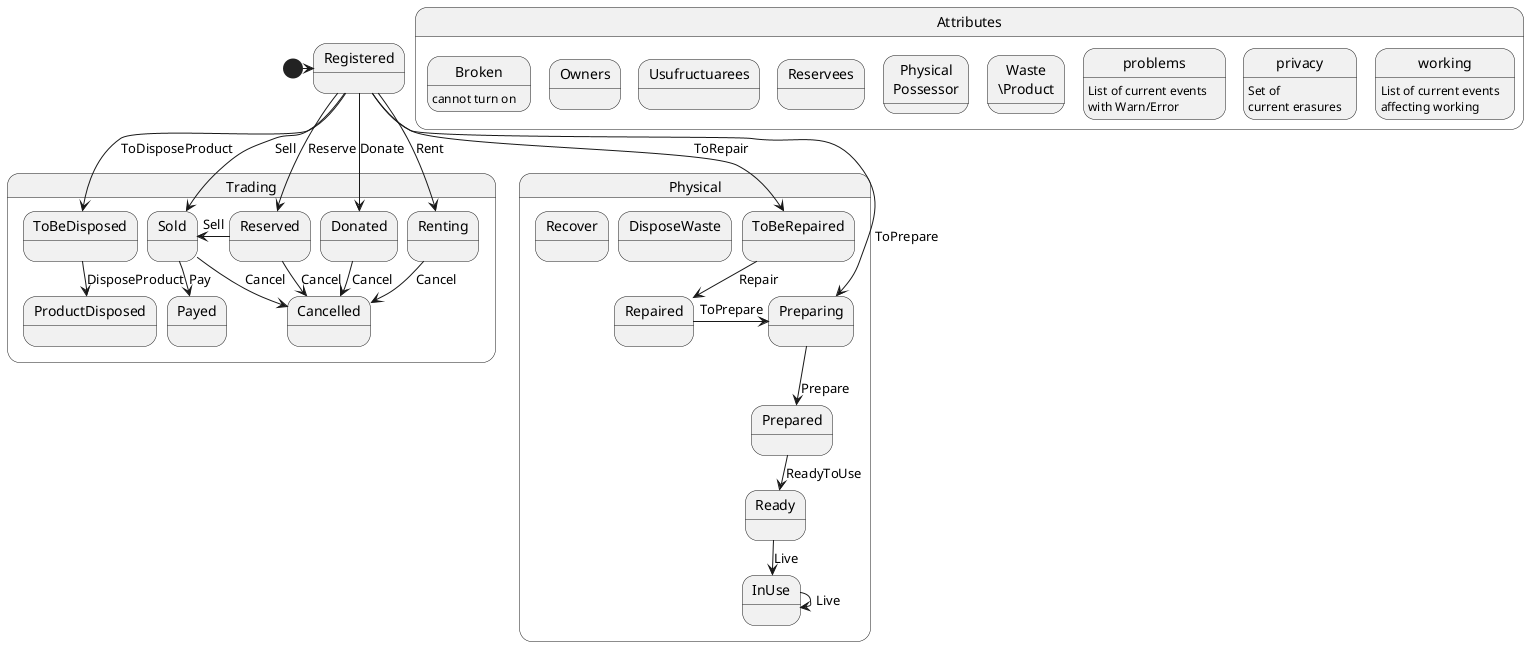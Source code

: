 @startuml
skinparam nodesep 10
skinparam ranksep 1


[*] -> Registered

state Attributes {
	state Broken : cannot turn on
	state Owners
	state Usufructuarees
	state Reservees
	state "Physical\nPossessor"
	state "Waste\n\Product"
	state problems : List of current events \nwith Warn/Error
	state privacy : Set of\ncurrent erasures
	state working : List of current events\naffecting working
}

state Physical {
	Registered --> Preparing : ToPrepare
	Registered --> ToBeRepaired : ToRepair
	ToBeRepaired --> Repaired : Repair
	Repaired -> Preparing : ToPrepare
	Preparing --> Prepared : Prepare
	Prepared --> Ready : ReadyToUse
	Ready --> InUse : Live
	InUse -> InUse : Live
	state DisposeWaste
	state Recover

}

state Trading {
	Registered --> Reserved : Reserve
	Registered --> Sold : Sell
	Reserved -> Sold : Sell
	Reserved --> Cancelled : Cancel
	Sold --> Cancelled : Cancel
	Sold --> Payed : Pay
	Registered --> ToBeDisposed : ToDisposeProduct
	ToBeDisposed --> ProductDisposed : DisposeProduct
	Registered --> Donated: Donate
	Registered --> Renting: Rent
	Donated --> Cancelled : Cancel
	Renting --> Cancelled : Cancel
}

@enduml
